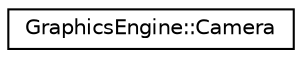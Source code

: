 digraph "Graphical Class Hierarchy"
{
  edge [fontname="Helvetica",fontsize="10",labelfontname="Helvetica",labelfontsize="10"];
  node [fontname="Helvetica",fontsize="10",shape=record];
  rankdir="LR";
  Node0 [label="GraphicsEngine::Camera",height=0.2,width=0.4,color="black", fillcolor="white", style="filled",URL="$class_graphics_engine_1_1_camera.html"];
}
